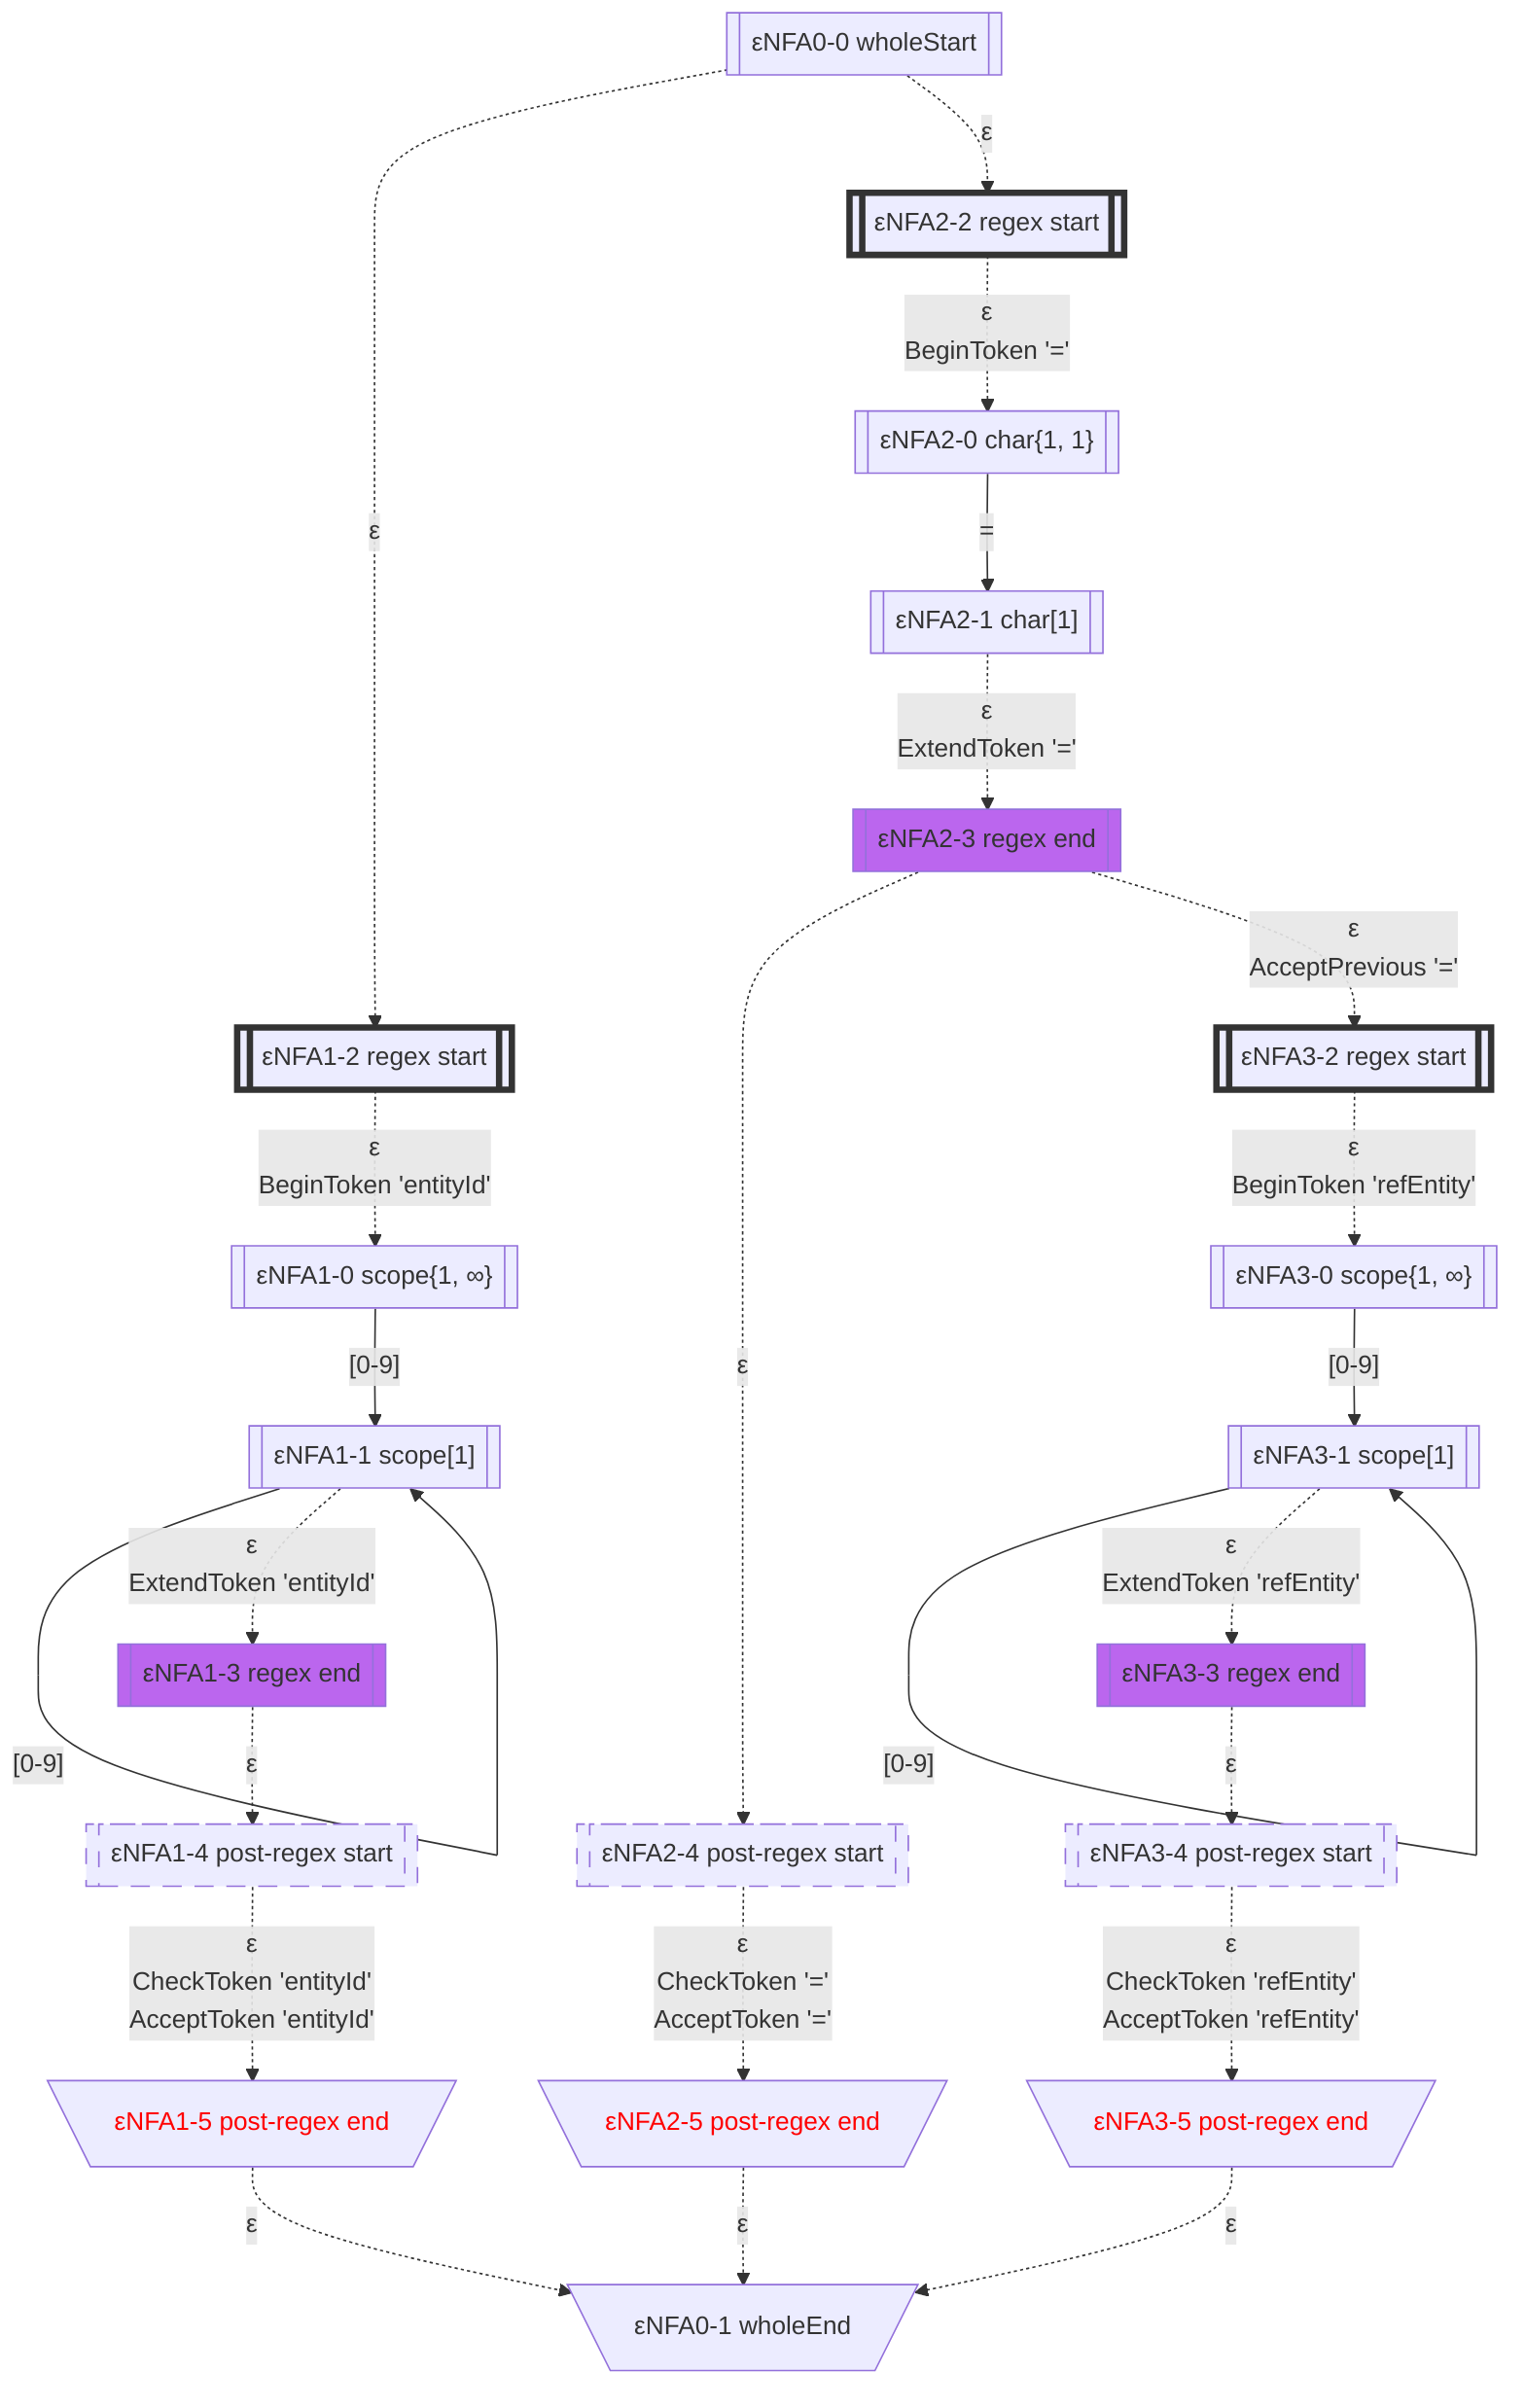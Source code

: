 flowchart
classDef c0001 color:#FF0000;
classDef c0010 stroke-dasharray: 10 10;
classDef c0011 stroke-dasharray: 10 10,color:#FF0000;
classDef c0100 fill:#BB66EE;
classDef c0101 fill:#BB66EE,color:#FF0000;
classDef c0110 fill:#BB66EE,stroke-dasharray: 10 10;
classDef c0111 fill:#BB66EE,stroke-dasharray: 10 10,color:#FF0000;
classDef c1000 stroke:#333,stroke-width:4px;
classDef c1001 stroke:#333,stroke-width:4px,color:#FF0000;
classDef c1010 stroke:#333,stroke-width:4px,stroke-dasharray: 10 10;
classDef c1011 stroke:#333,stroke-width:4px,stroke-dasharray: 10 10,color:#FF0000;
classDef c1100 stroke:#333,stroke-width:4px,fill:#BB66EE;
classDef c1101 stroke:#333,stroke-width:4px,fill:#BB66EE,color:#FF0000;
classDef c1110 stroke:#333,stroke-width:4px,fill:#BB66EE,stroke-dasharray: 10 10;
classDef c1111 stroke:#333,stroke-width:4px,fill:#BB66EE,stroke-dasharray: 10 10,color:#FF0000;
eNFA0_0_45849445[["εNFA0-0 wholeStart"]]
eNFA1_2_57413815[["εNFA1-2 regex start"]]
class eNFA1_2_57413815 c1000;
eNFA2_2_9991824[["εNFA2-2 regex start"]]
class eNFA2_2_9991824 c1000;
eNFA1_0_20592920[["εNFA1-0 scope{1, ∞}"]]
eNFA2_0_36282465[["εNFA2-0 char{1, 1}"]]
eNFA1_1_54483885[["εNFA1-1 scope[1]"]]
eNFA2_1_58106730[["εNFA2-1 char[1]"]]
eNFA1_3_51118555[["εNFA1-3 regex end"]]
class eNFA1_3_51118555 c0100;
eNFA2_3_53198525[["εNFA2-3 regex end"]]
class eNFA2_3_53198525 c0100;
eNFA1_4_46962294[["εNFA1-4 post-regex start"]]
class eNFA1_4_46962294 c0010;
eNFA2_4_9024684[["εNFA2-4 post-regex start"]]
class eNFA2_4_9024684 c0010;
eNFA3_2_20935841[["εNFA3-2 regex start"]]
class eNFA3_2_20935841 c1000;
eNFA1_5_20007463[\"εNFA1-5 post-regex end"/]
class eNFA1_5_20007463 c0001;
eNFA2_5_22817553[\"εNFA2-5 post-regex end"/]
class eNFA2_5_22817553 c0001;
eNFA3_0_59910790[["εNFA3-0 scope{1, ∞}"]]
eNFA0_1_4031385[\"εNFA0-1 wholeEnd"/]
eNFA3_1_14113294[["εNFA3-1 scope[1]"]]
eNFA3_3_2326204[["εNFA3-3 regex end"]]
class eNFA3_3_2326204 c0100;
eNFA3_4_18081573[["εNFA3-4 post-regex start"]]
class eNFA3_4_18081573 c0010;
eNFA3_5_54204846[\"εNFA3-5 post-regex end"/]
class eNFA3_5_54204846 c0001;
eNFA0_0_45849445 -.->|"ε"|eNFA1_2_57413815
eNFA0_0_45849445 -.->|"ε"|eNFA2_2_9991824
eNFA1_2_57413815 -.->|"ε
BeginToken 'entityId'"|eNFA1_0_20592920
eNFA2_2_9991824 -.->|"ε
BeginToken '='"|eNFA2_0_36282465
eNFA1_0_20592920 -->|"[0-9]"|eNFA1_1_54483885
eNFA2_0_36282465 -->|"="|eNFA2_1_58106730
eNFA1_1_54483885 -->|"[0-9]"|eNFA1_1_54483885
eNFA1_1_54483885 -.->|"ε
ExtendToken 'entityId'"|eNFA1_3_51118555
eNFA2_1_58106730 -.->|"ε
ExtendToken '='"|eNFA2_3_53198525
eNFA1_3_51118555 -.->|"ε"|eNFA1_4_46962294
eNFA2_3_53198525 -.->|"ε"|eNFA2_4_9024684
eNFA2_3_53198525 -.->|"ε
AcceptPrevious '='"|eNFA3_2_20935841
eNFA1_4_46962294 -.->|"ε
CheckToken 'entityId'
AcceptToken 'entityId'"|eNFA1_5_20007463
eNFA2_4_9024684 -.->|"ε
CheckToken '='
AcceptToken '='"|eNFA2_5_22817553
eNFA3_2_20935841 -.->|"ε
BeginToken 'refEntity'"|eNFA3_0_59910790
eNFA1_5_20007463 -.->|"ε"|eNFA0_1_4031385
eNFA2_5_22817553 -.->|"ε"|eNFA0_1_4031385
eNFA3_0_59910790 -->|"[0-9]"|eNFA3_1_14113294
eNFA3_1_14113294 -->|"[0-9]"|eNFA3_1_14113294
eNFA3_1_14113294 -.->|"ε
ExtendToken 'refEntity'"|eNFA3_3_2326204
eNFA3_3_2326204 -.->|"ε"|eNFA3_4_18081573
eNFA3_4_18081573 -.->|"ε
CheckToken 'refEntity'
AcceptToken 'refEntity'"|eNFA3_5_54204846
eNFA3_5_54204846 -.->|"ε"|eNFA0_1_4031385